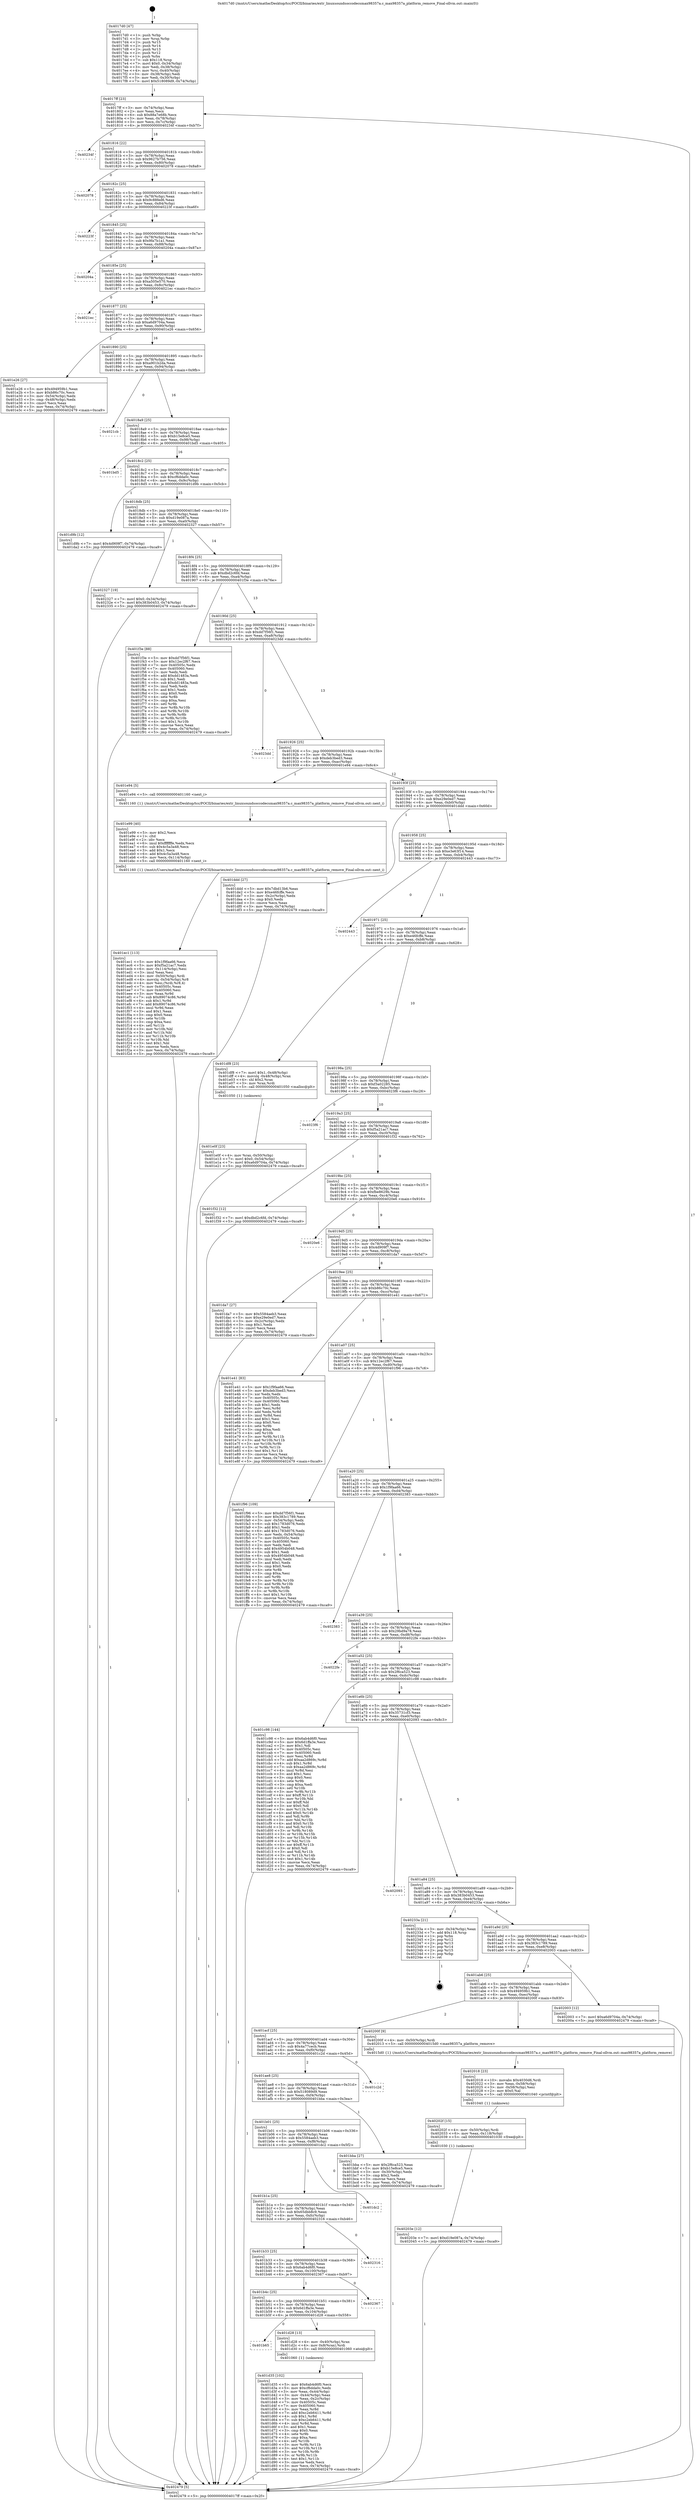 digraph "0x4017d0" {
  label = "0x4017d0 (/mnt/c/Users/mathe/Desktop/tcc/POCII/binaries/extr_linuxsoundsoccodecsmax98357a.c_max98357a_platform_remove_Final-ollvm.out::main(0))"
  labelloc = "t"
  node[shape=record]

  Entry [label="",width=0.3,height=0.3,shape=circle,fillcolor=black,style=filled]
  "0x4017ff" [label="{
     0x4017ff [23]\l
     | [instrs]\l
     &nbsp;&nbsp;0x4017ff \<+3\>: mov -0x74(%rbp),%eax\l
     &nbsp;&nbsp;0x401802 \<+2\>: mov %eax,%ecx\l
     &nbsp;&nbsp;0x401804 \<+6\>: sub $0x88a7e68b,%ecx\l
     &nbsp;&nbsp;0x40180a \<+3\>: mov %eax,-0x78(%rbp)\l
     &nbsp;&nbsp;0x40180d \<+3\>: mov %ecx,-0x7c(%rbp)\l
     &nbsp;&nbsp;0x401810 \<+6\>: je 000000000040234f \<main+0xb7f\>\l
  }"]
  "0x40234f" [label="{
     0x40234f\l
  }", style=dashed]
  "0x401816" [label="{
     0x401816 [22]\l
     | [instrs]\l
     &nbsp;&nbsp;0x401816 \<+5\>: jmp 000000000040181b \<main+0x4b\>\l
     &nbsp;&nbsp;0x40181b \<+3\>: mov -0x78(%rbp),%eax\l
     &nbsp;&nbsp;0x40181e \<+5\>: sub $0x9627b756,%eax\l
     &nbsp;&nbsp;0x401823 \<+3\>: mov %eax,-0x80(%rbp)\l
     &nbsp;&nbsp;0x401826 \<+6\>: je 0000000000402078 \<main+0x8a8\>\l
  }"]
  Exit [label="",width=0.3,height=0.3,shape=circle,fillcolor=black,style=filled,peripheries=2]
  "0x402078" [label="{
     0x402078\l
  }", style=dashed]
  "0x40182c" [label="{
     0x40182c [25]\l
     | [instrs]\l
     &nbsp;&nbsp;0x40182c \<+5\>: jmp 0000000000401831 \<main+0x61\>\l
     &nbsp;&nbsp;0x401831 \<+3\>: mov -0x78(%rbp),%eax\l
     &nbsp;&nbsp;0x401834 \<+5\>: sub $0x9c88fed6,%eax\l
     &nbsp;&nbsp;0x401839 \<+6\>: mov %eax,-0x84(%rbp)\l
     &nbsp;&nbsp;0x40183f \<+6\>: je 000000000040223f \<main+0xa6f\>\l
  }"]
  "0x40203e" [label="{
     0x40203e [12]\l
     | [instrs]\l
     &nbsp;&nbsp;0x40203e \<+7\>: movl $0xd19e087a,-0x74(%rbp)\l
     &nbsp;&nbsp;0x402045 \<+5\>: jmp 0000000000402479 \<main+0xca9\>\l
  }"]
  "0x40223f" [label="{
     0x40223f\l
  }", style=dashed]
  "0x401845" [label="{
     0x401845 [25]\l
     | [instrs]\l
     &nbsp;&nbsp;0x401845 \<+5\>: jmp 000000000040184a \<main+0x7a\>\l
     &nbsp;&nbsp;0x40184a \<+3\>: mov -0x78(%rbp),%eax\l
     &nbsp;&nbsp;0x40184d \<+5\>: sub $0x9fa7b1a1,%eax\l
     &nbsp;&nbsp;0x401852 \<+6\>: mov %eax,-0x88(%rbp)\l
     &nbsp;&nbsp;0x401858 \<+6\>: je 000000000040204a \<main+0x87a\>\l
  }"]
  "0x40202f" [label="{
     0x40202f [15]\l
     | [instrs]\l
     &nbsp;&nbsp;0x40202f \<+4\>: mov -0x50(%rbp),%rdi\l
     &nbsp;&nbsp;0x402033 \<+6\>: mov %eax,-0x118(%rbp)\l
     &nbsp;&nbsp;0x402039 \<+5\>: call 0000000000401030 \<free@plt\>\l
     | [calls]\l
     &nbsp;&nbsp;0x401030 \{1\} (unknown)\l
  }"]
  "0x40204a" [label="{
     0x40204a\l
  }", style=dashed]
  "0x40185e" [label="{
     0x40185e [25]\l
     | [instrs]\l
     &nbsp;&nbsp;0x40185e \<+5\>: jmp 0000000000401863 \<main+0x93\>\l
     &nbsp;&nbsp;0x401863 \<+3\>: mov -0x78(%rbp),%eax\l
     &nbsp;&nbsp;0x401866 \<+5\>: sub $0xa505e570,%eax\l
     &nbsp;&nbsp;0x40186b \<+6\>: mov %eax,-0x8c(%rbp)\l
     &nbsp;&nbsp;0x401871 \<+6\>: je 00000000004021ec \<main+0xa1c\>\l
  }"]
  "0x402018" [label="{
     0x402018 [23]\l
     | [instrs]\l
     &nbsp;&nbsp;0x402018 \<+10\>: movabs $0x4030d6,%rdi\l
     &nbsp;&nbsp;0x402022 \<+3\>: mov %eax,-0x58(%rbp)\l
     &nbsp;&nbsp;0x402025 \<+3\>: mov -0x58(%rbp),%esi\l
     &nbsp;&nbsp;0x402028 \<+2\>: mov $0x0,%al\l
     &nbsp;&nbsp;0x40202a \<+5\>: call 0000000000401040 \<printf@plt\>\l
     | [calls]\l
     &nbsp;&nbsp;0x401040 \{1\} (unknown)\l
  }"]
  "0x4021ec" [label="{
     0x4021ec\l
  }", style=dashed]
  "0x401877" [label="{
     0x401877 [25]\l
     | [instrs]\l
     &nbsp;&nbsp;0x401877 \<+5\>: jmp 000000000040187c \<main+0xac\>\l
     &nbsp;&nbsp;0x40187c \<+3\>: mov -0x78(%rbp),%eax\l
     &nbsp;&nbsp;0x40187f \<+5\>: sub $0xa6d9704a,%eax\l
     &nbsp;&nbsp;0x401884 \<+6\>: mov %eax,-0x90(%rbp)\l
     &nbsp;&nbsp;0x40188a \<+6\>: je 0000000000401e26 \<main+0x656\>\l
  }"]
  "0x401ec1" [label="{
     0x401ec1 [113]\l
     | [instrs]\l
     &nbsp;&nbsp;0x401ec1 \<+5\>: mov $0x1f9faa66,%ecx\l
     &nbsp;&nbsp;0x401ec6 \<+5\>: mov $0xf5a21ac7,%edx\l
     &nbsp;&nbsp;0x401ecb \<+6\>: mov -0x114(%rbp),%esi\l
     &nbsp;&nbsp;0x401ed1 \<+3\>: imul %eax,%esi\l
     &nbsp;&nbsp;0x401ed4 \<+4\>: mov -0x50(%rbp),%rdi\l
     &nbsp;&nbsp;0x401ed8 \<+4\>: movslq -0x54(%rbp),%r8\l
     &nbsp;&nbsp;0x401edc \<+4\>: mov %esi,(%rdi,%r8,4)\l
     &nbsp;&nbsp;0x401ee0 \<+7\>: mov 0x40505c,%eax\l
     &nbsp;&nbsp;0x401ee7 \<+7\>: mov 0x405060,%esi\l
     &nbsp;&nbsp;0x401eee \<+3\>: mov %eax,%r9d\l
     &nbsp;&nbsp;0x401ef1 \<+7\>: sub $0x89074c86,%r9d\l
     &nbsp;&nbsp;0x401ef8 \<+4\>: sub $0x1,%r9d\l
     &nbsp;&nbsp;0x401efc \<+7\>: add $0x89074c86,%r9d\l
     &nbsp;&nbsp;0x401f03 \<+4\>: imul %r9d,%eax\l
     &nbsp;&nbsp;0x401f07 \<+3\>: and $0x1,%eax\l
     &nbsp;&nbsp;0x401f0a \<+3\>: cmp $0x0,%eax\l
     &nbsp;&nbsp;0x401f0d \<+4\>: sete %r10b\l
     &nbsp;&nbsp;0x401f11 \<+3\>: cmp $0xa,%esi\l
     &nbsp;&nbsp;0x401f14 \<+4\>: setl %r11b\l
     &nbsp;&nbsp;0x401f18 \<+3\>: mov %r10b,%bl\l
     &nbsp;&nbsp;0x401f1b \<+3\>: and %r11b,%bl\l
     &nbsp;&nbsp;0x401f1e \<+3\>: xor %r11b,%r10b\l
     &nbsp;&nbsp;0x401f21 \<+3\>: or %r10b,%bl\l
     &nbsp;&nbsp;0x401f24 \<+3\>: test $0x1,%bl\l
     &nbsp;&nbsp;0x401f27 \<+3\>: cmovne %edx,%ecx\l
     &nbsp;&nbsp;0x401f2a \<+3\>: mov %ecx,-0x74(%rbp)\l
     &nbsp;&nbsp;0x401f2d \<+5\>: jmp 0000000000402479 \<main+0xca9\>\l
  }"]
  "0x401e26" [label="{
     0x401e26 [27]\l
     | [instrs]\l
     &nbsp;&nbsp;0x401e26 \<+5\>: mov $0x494959b1,%eax\l
     &nbsp;&nbsp;0x401e2b \<+5\>: mov $0xb86c70c,%ecx\l
     &nbsp;&nbsp;0x401e30 \<+3\>: mov -0x54(%rbp),%edx\l
     &nbsp;&nbsp;0x401e33 \<+3\>: cmp -0x48(%rbp),%edx\l
     &nbsp;&nbsp;0x401e36 \<+3\>: cmovl %ecx,%eax\l
     &nbsp;&nbsp;0x401e39 \<+3\>: mov %eax,-0x74(%rbp)\l
     &nbsp;&nbsp;0x401e3c \<+5\>: jmp 0000000000402479 \<main+0xca9\>\l
  }"]
  "0x401890" [label="{
     0x401890 [25]\l
     | [instrs]\l
     &nbsp;&nbsp;0x401890 \<+5\>: jmp 0000000000401895 \<main+0xc5\>\l
     &nbsp;&nbsp;0x401895 \<+3\>: mov -0x78(%rbp),%eax\l
     &nbsp;&nbsp;0x401898 \<+5\>: sub $0xa901b2da,%eax\l
     &nbsp;&nbsp;0x40189d \<+6\>: mov %eax,-0x94(%rbp)\l
     &nbsp;&nbsp;0x4018a3 \<+6\>: je 00000000004021cb \<main+0x9fb\>\l
  }"]
  "0x401e99" [label="{
     0x401e99 [40]\l
     | [instrs]\l
     &nbsp;&nbsp;0x401e99 \<+5\>: mov $0x2,%ecx\l
     &nbsp;&nbsp;0x401e9e \<+1\>: cltd\l
     &nbsp;&nbsp;0x401e9f \<+2\>: idiv %ecx\l
     &nbsp;&nbsp;0x401ea1 \<+6\>: imul $0xfffffffe,%edx,%ecx\l
     &nbsp;&nbsp;0x401ea7 \<+6\>: sub $0x4c5a3a48,%ecx\l
     &nbsp;&nbsp;0x401ead \<+3\>: add $0x1,%ecx\l
     &nbsp;&nbsp;0x401eb0 \<+6\>: add $0x4c5a3a48,%ecx\l
     &nbsp;&nbsp;0x401eb6 \<+6\>: mov %ecx,-0x114(%rbp)\l
     &nbsp;&nbsp;0x401ebc \<+5\>: call 0000000000401160 \<next_i\>\l
     | [calls]\l
     &nbsp;&nbsp;0x401160 \{1\} (/mnt/c/Users/mathe/Desktop/tcc/POCII/binaries/extr_linuxsoundsoccodecsmax98357a.c_max98357a_platform_remove_Final-ollvm.out::next_i)\l
  }"]
  "0x4021cb" [label="{
     0x4021cb\l
  }", style=dashed]
  "0x4018a9" [label="{
     0x4018a9 [25]\l
     | [instrs]\l
     &nbsp;&nbsp;0x4018a9 \<+5\>: jmp 00000000004018ae \<main+0xde\>\l
     &nbsp;&nbsp;0x4018ae \<+3\>: mov -0x78(%rbp),%eax\l
     &nbsp;&nbsp;0x4018b1 \<+5\>: sub $0xb15e8ce5,%eax\l
     &nbsp;&nbsp;0x4018b6 \<+6\>: mov %eax,-0x98(%rbp)\l
     &nbsp;&nbsp;0x4018bc \<+6\>: je 0000000000401bd5 \<main+0x405\>\l
  }"]
  "0x401e0f" [label="{
     0x401e0f [23]\l
     | [instrs]\l
     &nbsp;&nbsp;0x401e0f \<+4\>: mov %rax,-0x50(%rbp)\l
     &nbsp;&nbsp;0x401e13 \<+7\>: movl $0x0,-0x54(%rbp)\l
     &nbsp;&nbsp;0x401e1a \<+7\>: movl $0xa6d9704a,-0x74(%rbp)\l
     &nbsp;&nbsp;0x401e21 \<+5\>: jmp 0000000000402479 \<main+0xca9\>\l
  }"]
  "0x401bd5" [label="{
     0x401bd5\l
  }", style=dashed]
  "0x4018c2" [label="{
     0x4018c2 [25]\l
     | [instrs]\l
     &nbsp;&nbsp;0x4018c2 \<+5\>: jmp 00000000004018c7 \<main+0xf7\>\l
     &nbsp;&nbsp;0x4018c7 \<+3\>: mov -0x78(%rbp),%eax\l
     &nbsp;&nbsp;0x4018ca \<+5\>: sub $0xcf6dda0c,%eax\l
     &nbsp;&nbsp;0x4018cf \<+6\>: mov %eax,-0x9c(%rbp)\l
     &nbsp;&nbsp;0x4018d5 \<+6\>: je 0000000000401d9b \<main+0x5cb\>\l
  }"]
  "0x401d35" [label="{
     0x401d35 [102]\l
     | [instrs]\l
     &nbsp;&nbsp;0x401d35 \<+5\>: mov $0x6ab4d6f0,%ecx\l
     &nbsp;&nbsp;0x401d3a \<+5\>: mov $0xcf6dda0c,%edx\l
     &nbsp;&nbsp;0x401d3f \<+3\>: mov %eax,-0x44(%rbp)\l
     &nbsp;&nbsp;0x401d42 \<+3\>: mov -0x44(%rbp),%eax\l
     &nbsp;&nbsp;0x401d45 \<+3\>: mov %eax,-0x2c(%rbp)\l
     &nbsp;&nbsp;0x401d48 \<+7\>: mov 0x40505c,%eax\l
     &nbsp;&nbsp;0x401d4f \<+7\>: mov 0x405060,%esi\l
     &nbsp;&nbsp;0x401d56 \<+3\>: mov %eax,%r8d\l
     &nbsp;&nbsp;0x401d59 \<+7\>: add $0xc2eb6411,%r8d\l
     &nbsp;&nbsp;0x401d60 \<+4\>: sub $0x1,%r8d\l
     &nbsp;&nbsp;0x401d64 \<+7\>: sub $0xc2eb6411,%r8d\l
     &nbsp;&nbsp;0x401d6b \<+4\>: imul %r8d,%eax\l
     &nbsp;&nbsp;0x401d6f \<+3\>: and $0x1,%eax\l
     &nbsp;&nbsp;0x401d72 \<+3\>: cmp $0x0,%eax\l
     &nbsp;&nbsp;0x401d75 \<+4\>: sete %r9b\l
     &nbsp;&nbsp;0x401d79 \<+3\>: cmp $0xa,%esi\l
     &nbsp;&nbsp;0x401d7c \<+4\>: setl %r10b\l
     &nbsp;&nbsp;0x401d80 \<+3\>: mov %r9b,%r11b\l
     &nbsp;&nbsp;0x401d83 \<+3\>: and %r10b,%r11b\l
     &nbsp;&nbsp;0x401d86 \<+3\>: xor %r10b,%r9b\l
     &nbsp;&nbsp;0x401d89 \<+3\>: or %r9b,%r11b\l
     &nbsp;&nbsp;0x401d8c \<+4\>: test $0x1,%r11b\l
     &nbsp;&nbsp;0x401d90 \<+3\>: cmovne %edx,%ecx\l
     &nbsp;&nbsp;0x401d93 \<+3\>: mov %ecx,-0x74(%rbp)\l
     &nbsp;&nbsp;0x401d96 \<+5\>: jmp 0000000000402479 \<main+0xca9\>\l
  }"]
  "0x401d9b" [label="{
     0x401d9b [12]\l
     | [instrs]\l
     &nbsp;&nbsp;0x401d9b \<+7\>: movl $0x4d909f7,-0x74(%rbp)\l
     &nbsp;&nbsp;0x401da2 \<+5\>: jmp 0000000000402479 \<main+0xca9\>\l
  }"]
  "0x4018db" [label="{
     0x4018db [25]\l
     | [instrs]\l
     &nbsp;&nbsp;0x4018db \<+5\>: jmp 00000000004018e0 \<main+0x110\>\l
     &nbsp;&nbsp;0x4018e0 \<+3\>: mov -0x78(%rbp),%eax\l
     &nbsp;&nbsp;0x4018e3 \<+5\>: sub $0xd19e087a,%eax\l
     &nbsp;&nbsp;0x4018e8 \<+6\>: mov %eax,-0xa0(%rbp)\l
     &nbsp;&nbsp;0x4018ee \<+6\>: je 0000000000402327 \<main+0xb57\>\l
  }"]
  "0x401b65" [label="{
     0x401b65\l
  }", style=dashed]
  "0x402327" [label="{
     0x402327 [19]\l
     | [instrs]\l
     &nbsp;&nbsp;0x402327 \<+7\>: movl $0x0,-0x34(%rbp)\l
     &nbsp;&nbsp;0x40232e \<+7\>: movl $0x383b0453,-0x74(%rbp)\l
     &nbsp;&nbsp;0x402335 \<+5\>: jmp 0000000000402479 \<main+0xca9\>\l
  }"]
  "0x4018f4" [label="{
     0x4018f4 [25]\l
     | [instrs]\l
     &nbsp;&nbsp;0x4018f4 \<+5\>: jmp 00000000004018f9 \<main+0x129\>\l
     &nbsp;&nbsp;0x4018f9 \<+3\>: mov -0x78(%rbp),%eax\l
     &nbsp;&nbsp;0x4018fc \<+5\>: sub $0xdbd2c6fd,%eax\l
     &nbsp;&nbsp;0x401901 \<+6\>: mov %eax,-0xa4(%rbp)\l
     &nbsp;&nbsp;0x401907 \<+6\>: je 0000000000401f3e \<main+0x76e\>\l
  }"]
  "0x401d28" [label="{
     0x401d28 [13]\l
     | [instrs]\l
     &nbsp;&nbsp;0x401d28 \<+4\>: mov -0x40(%rbp),%rax\l
     &nbsp;&nbsp;0x401d2c \<+4\>: mov 0x8(%rax),%rdi\l
     &nbsp;&nbsp;0x401d30 \<+5\>: call 0000000000401060 \<atoi@plt\>\l
     | [calls]\l
     &nbsp;&nbsp;0x401060 \{1\} (unknown)\l
  }"]
  "0x401f3e" [label="{
     0x401f3e [88]\l
     | [instrs]\l
     &nbsp;&nbsp;0x401f3e \<+5\>: mov $0xdd7f56f1,%eax\l
     &nbsp;&nbsp;0x401f43 \<+5\>: mov $0x12ec2f67,%ecx\l
     &nbsp;&nbsp;0x401f48 \<+7\>: mov 0x40505c,%edx\l
     &nbsp;&nbsp;0x401f4f \<+7\>: mov 0x405060,%esi\l
     &nbsp;&nbsp;0x401f56 \<+2\>: mov %edx,%edi\l
     &nbsp;&nbsp;0x401f58 \<+6\>: add $0xdd1483a,%edi\l
     &nbsp;&nbsp;0x401f5e \<+3\>: sub $0x1,%edi\l
     &nbsp;&nbsp;0x401f61 \<+6\>: sub $0xdd1483a,%edi\l
     &nbsp;&nbsp;0x401f67 \<+3\>: imul %edi,%edx\l
     &nbsp;&nbsp;0x401f6a \<+3\>: and $0x1,%edx\l
     &nbsp;&nbsp;0x401f6d \<+3\>: cmp $0x0,%edx\l
     &nbsp;&nbsp;0x401f70 \<+4\>: sete %r8b\l
     &nbsp;&nbsp;0x401f74 \<+3\>: cmp $0xa,%esi\l
     &nbsp;&nbsp;0x401f77 \<+4\>: setl %r9b\l
     &nbsp;&nbsp;0x401f7b \<+3\>: mov %r8b,%r10b\l
     &nbsp;&nbsp;0x401f7e \<+3\>: and %r9b,%r10b\l
     &nbsp;&nbsp;0x401f81 \<+3\>: xor %r9b,%r8b\l
     &nbsp;&nbsp;0x401f84 \<+3\>: or %r8b,%r10b\l
     &nbsp;&nbsp;0x401f87 \<+4\>: test $0x1,%r10b\l
     &nbsp;&nbsp;0x401f8b \<+3\>: cmovne %ecx,%eax\l
     &nbsp;&nbsp;0x401f8e \<+3\>: mov %eax,-0x74(%rbp)\l
     &nbsp;&nbsp;0x401f91 \<+5\>: jmp 0000000000402479 \<main+0xca9\>\l
  }"]
  "0x40190d" [label="{
     0x40190d [25]\l
     | [instrs]\l
     &nbsp;&nbsp;0x40190d \<+5\>: jmp 0000000000401912 \<main+0x142\>\l
     &nbsp;&nbsp;0x401912 \<+3\>: mov -0x78(%rbp),%eax\l
     &nbsp;&nbsp;0x401915 \<+5\>: sub $0xdd7f56f1,%eax\l
     &nbsp;&nbsp;0x40191a \<+6\>: mov %eax,-0xa8(%rbp)\l
     &nbsp;&nbsp;0x401920 \<+6\>: je 00000000004023dd \<main+0xc0d\>\l
  }"]
  "0x401b4c" [label="{
     0x401b4c [25]\l
     | [instrs]\l
     &nbsp;&nbsp;0x401b4c \<+5\>: jmp 0000000000401b51 \<main+0x381\>\l
     &nbsp;&nbsp;0x401b51 \<+3\>: mov -0x78(%rbp),%eax\l
     &nbsp;&nbsp;0x401b54 \<+5\>: sub $0x6d1ffa3e,%eax\l
     &nbsp;&nbsp;0x401b59 \<+6\>: mov %eax,-0x104(%rbp)\l
     &nbsp;&nbsp;0x401b5f \<+6\>: je 0000000000401d28 \<main+0x558\>\l
  }"]
  "0x4023dd" [label="{
     0x4023dd\l
  }", style=dashed]
  "0x401926" [label="{
     0x401926 [25]\l
     | [instrs]\l
     &nbsp;&nbsp;0x401926 \<+5\>: jmp 000000000040192b \<main+0x15b\>\l
     &nbsp;&nbsp;0x40192b \<+3\>: mov -0x78(%rbp),%eax\l
     &nbsp;&nbsp;0x40192e \<+5\>: sub $0xdeb3bed3,%eax\l
     &nbsp;&nbsp;0x401933 \<+6\>: mov %eax,-0xac(%rbp)\l
     &nbsp;&nbsp;0x401939 \<+6\>: je 0000000000401e94 \<main+0x6c4\>\l
  }"]
  "0x402367" [label="{
     0x402367\l
  }", style=dashed]
  "0x401e94" [label="{
     0x401e94 [5]\l
     | [instrs]\l
     &nbsp;&nbsp;0x401e94 \<+5\>: call 0000000000401160 \<next_i\>\l
     | [calls]\l
     &nbsp;&nbsp;0x401160 \{1\} (/mnt/c/Users/mathe/Desktop/tcc/POCII/binaries/extr_linuxsoundsoccodecsmax98357a.c_max98357a_platform_remove_Final-ollvm.out::next_i)\l
  }"]
  "0x40193f" [label="{
     0x40193f [25]\l
     | [instrs]\l
     &nbsp;&nbsp;0x40193f \<+5\>: jmp 0000000000401944 \<main+0x174\>\l
     &nbsp;&nbsp;0x401944 \<+3\>: mov -0x78(%rbp),%eax\l
     &nbsp;&nbsp;0x401947 \<+5\>: sub $0xe29e0ed7,%eax\l
     &nbsp;&nbsp;0x40194c \<+6\>: mov %eax,-0xb0(%rbp)\l
     &nbsp;&nbsp;0x401952 \<+6\>: je 0000000000401ddd \<main+0x60d\>\l
  }"]
  "0x401b33" [label="{
     0x401b33 [25]\l
     | [instrs]\l
     &nbsp;&nbsp;0x401b33 \<+5\>: jmp 0000000000401b38 \<main+0x368\>\l
     &nbsp;&nbsp;0x401b38 \<+3\>: mov -0x78(%rbp),%eax\l
     &nbsp;&nbsp;0x401b3b \<+5\>: sub $0x6ab4d6f0,%eax\l
     &nbsp;&nbsp;0x401b40 \<+6\>: mov %eax,-0x100(%rbp)\l
     &nbsp;&nbsp;0x401b46 \<+6\>: je 0000000000402367 \<main+0xb97\>\l
  }"]
  "0x401ddd" [label="{
     0x401ddd [27]\l
     | [instrs]\l
     &nbsp;&nbsp;0x401ddd \<+5\>: mov $0x7dbd13b6,%eax\l
     &nbsp;&nbsp;0x401de2 \<+5\>: mov $0xe46fcffe,%ecx\l
     &nbsp;&nbsp;0x401de7 \<+3\>: mov -0x2c(%rbp),%edx\l
     &nbsp;&nbsp;0x401dea \<+3\>: cmp $0x0,%edx\l
     &nbsp;&nbsp;0x401ded \<+3\>: cmove %ecx,%eax\l
     &nbsp;&nbsp;0x401df0 \<+3\>: mov %eax,-0x74(%rbp)\l
     &nbsp;&nbsp;0x401df3 \<+5\>: jmp 0000000000402479 \<main+0xca9\>\l
  }"]
  "0x401958" [label="{
     0x401958 [25]\l
     | [instrs]\l
     &nbsp;&nbsp;0x401958 \<+5\>: jmp 000000000040195d \<main+0x18d\>\l
     &nbsp;&nbsp;0x40195d \<+3\>: mov -0x78(%rbp),%eax\l
     &nbsp;&nbsp;0x401960 \<+5\>: sub $0xe3e63f14,%eax\l
     &nbsp;&nbsp;0x401965 \<+6\>: mov %eax,-0xb4(%rbp)\l
     &nbsp;&nbsp;0x40196b \<+6\>: je 0000000000402443 \<main+0xc73\>\l
  }"]
  "0x402316" [label="{
     0x402316\l
  }", style=dashed]
  "0x402443" [label="{
     0x402443\l
  }", style=dashed]
  "0x401971" [label="{
     0x401971 [25]\l
     | [instrs]\l
     &nbsp;&nbsp;0x401971 \<+5\>: jmp 0000000000401976 \<main+0x1a6\>\l
     &nbsp;&nbsp;0x401976 \<+3\>: mov -0x78(%rbp),%eax\l
     &nbsp;&nbsp;0x401979 \<+5\>: sub $0xe46fcffe,%eax\l
     &nbsp;&nbsp;0x40197e \<+6\>: mov %eax,-0xb8(%rbp)\l
     &nbsp;&nbsp;0x401984 \<+6\>: je 0000000000401df8 \<main+0x628\>\l
  }"]
  "0x401b1a" [label="{
     0x401b1a [25]\l
     | [instrs]\l
     &nbsp;&nbsp;0x401b1a \<+5\>: jmp 0000000000401b1f \<main+0x34f\>\l
     &nbsp;&nbsp;0x401b1f \<+3\>: mov -0x78(%rbp),%eax\l
     &nbsp;&nbsp;0x401b22 \<+5\>: sub $0x65dbb8c9,%eax\l
     &nbsp;&nbsp;0x401b27 \<+6\>: mov %eax,-0xfc(%rbp)\l
     &nbsp;&nbsp;0x401b2d \<+6\>: je 0000000000402316 \<main+0xb46\>\l
  }"]
  "0x401df8" [label="{
     0x401df8 [23]\l
     | [instrs]\l
     &nbsp;&nbsp;0x401df8 \<+7\>: movl $0x1,-0x48(%rbp)\l
     &nbsp;&nbsp;0x401dff \<+4\>: movslq -0x48(%rbp),%rax\l
     &nbsp;&nbsp;0x401e03 \<+4\>: shl $0x2,%rax\l
     &nbsp;&nbsp;0x401e07 \<+3\>: mov %rax,%rdi\l
     &nbsp;&nbsp;0x401e0a \<+5\>: call 0000000000401050 \<malloc@plt\>\l
     | [calls]\l
     &nbsp;&nbsp;0x401050 \{1\} (unknown)\l
  }"]
  "0x40198a" [label="{
     0x40198a [25]\l
     | [instrs]\l
     &nbsp;&nbsp;0x40198a \<+5\>: jmp 000000000040198f \<main+0x1bf\>\l
     &nbsp;&nbsp;0x40198f \<+3\>: mov -0x78(%rbp),%eax\l
     &nbsp;&nbsp;0x401992 \<+5\>: sub $0xf3a02285,%eax\l
     &nbsp;&nbsp;0x401997 \<+6\>: mov %eax,-0xbc(%rbp)\l
     &nbsp;&nbsp;0x40199d \<+6\>: je 00000000004023f6 \<main+0xc26\>\l
  }"]
  "0x401dc2" [label="{
     0x401dc2\l
  }", style=dashed]
  "0x4023f6" [label="{
     0x4023f6\l
  }", style=dashed]
  "0x4019a3" [label="{
     0x4019a3 [25]\l
     | [instrs]\l
     &nbsp;&nbsp;0x4019a3 \<+5\>: jmp 00000000004019a8 \<main+0x1d8\>\l
     &nbsp;&nbsp;0x4019a8 \<+3\>: mov -0x78(%rbp),%eax\l
     &nbsp;&nbsp;0x4019ab \<+5\>: sub $0xf5a21ac7,%eax\l
     &nbsp;&nbsp;0x4019b0 \<+6\>: mov %eax,-0xc0(%rbp)\l
     &nbsp;&nbsp;0x4019b6 \<+6\>: je 0000000000401f32 \<main+0x762\>\l
  }"]
  "0x4017d0" [label="{
     0x4017d0 [47]\l
     | [instrs]\l
     &nbsp;&nbsp;0x4017d0 \<+1\>: push %rbp\l
     &nbsp;&nbsp;0x4017d1 \<+3\>: mov %rsp,%rbp\l
     &nbsp;&nbsp;0x4017d4 \<+2\>: push %r15\l
     &nbsp;&nbsp;0x4017d6 \<+2\>: push %r14\l
     &nbsp;&nbsp;0x4017d8 \<+2\>: push %r13\l
     &nbsp;&nbsp;0x4017da \<+2\>: push %r12\l
     &nbsp;&nbsp;0x4017dc \<+1\>: push %rbx\l
     &nbsp;&nbsp;0x4017dd \<+7\>: sub $0x118,%rsp\l
     &nbsp;&nbsp;0x4017e4 \<+7\>: movl $0x0,-0x34(%rbp)\l
     &nbsp;&nbsp;0x4017eb \<+3\>: mov %edi,-0x38(%rbp)\l
     &nbsp;&nbsp;0x4017ee \<+4\>: mov %rsi,-0x40(%rbp)\l
     &nbsp;&nbsp;0x4017f2 \<+3\>: mov -0x38(%rbp),%edi\l
     &nbsp;&nbsp;0x4017f5 \<+3\>: mov %edi,-0x30(%rbp)\l
     &nbsp;&nbsp;0x4017f8 \<+7\>: movl $0x518089d9,-0x74(%rbp)\l
  }"]
  "0x401f32" [label="{
     0x401f32 [12]\l
     | [instrs]\l
     &nbsp;&nbsp;0x401f32 \<+7\>: movl $0xdbd2c6fd,-0x74(%rbp)\l
     &nbsp;&nbsp;0x401f39 \<+5\>: jmp 0000000000402479 \<main+0xca9\>\l
  }"]
  "0x4019bc" [label="{
     0x4019bc [25]\l
     | [instrs]\l
     &nbsp;&nbsp;0x4019bc \<+5\>: jmp 00000000004019c1 \<main+0x1f1\>\l
     &nbsp;&nbsp;0x4019c1 \<+3\>: mov -0x78(%rbp),%eax\l
     &nbsp;&nbsp;0x4019c4 \<+5\>: sub $0xfbe8629b,%eax\l
     &nbsp;&nbsp;0x4019c9 \<+6\>: mov %eax,-0xc4(%rbp)\l
     &nbsp;&nbsp;0x4019cf \<+6\>: je 00000000004020e6 \<main+0x916\>\l
  }"]
  "0x402479" [label="{
     0x402479 [5]\l
     | [instrs]\l
     &nbsp;&nbsp;0x402479 \<+5\>: jmp 00000000004017ff \<main+0x2f\>\l
  }"]
  "0x4020e6" [label="{
     0x4020e6\l
  }", style=dashed]
  "0x4019d5" [label="{
     0x4019d5 [25]\l
     | [instrs]\l
     &nbsp;&nbsp;0x4019d5 \<+5\>: jmp 00000000004019da \<main+0x20a\>\l
     &nbsp;&nbsp;0x4019da \<+3\>: mov -0x78(%rbp),%eax\l
     &nbsp;&nbsp;0x4019dd \<+5\>: sub $0x4d909f7,%eax\l
     &nbsp;&nbsp;0x4019e2 \<+6\>: mov %eax,-0xc8(%rbp)\l
     &nbsp;&nbsp;0x4019e8 \<+6\>: je 0000000000401da7 \<main+0x5d7\>\l
  }"]
  "0x401b01" [label="{
     0x401b01 [25]\l
     | [instrs]\l
     &nbsp;&nbsp;0x401b01 \<+5\>: jmp 0000000000401b06 \<main+0x336\>\l
     &nbsp;&nbsp;0x401b06 \<+3\>: mov -0x78(%rbp),%eax\l
     &nbsp;&nbsp;0x401b09 \<+5\>: sub $0x5584aeb3,%eax\l
     &nbsp;&nbsp;0x401b0e \<+6\>: mov %eax,-0xf8(%rbp)\l
     &nbsp;&nbsp;0x401b14 \<+6\>: je 0000000000401dc2 \<main+0x5f2\>\l
  }"]
  "0x401da7" [label="{
     0x401da7 [27]\l
     | [instrs]\l
     &nbsp;&nbsp;0x401da7 \<+5\>: mov $0x5584aeb3,%eax\l
     &nbsp;&nbsp;0x401dac \<+5\>: mov $0xe29e0ed7,%ecx\l
     &nbsp;&nbsp;0x401db1 \<+3\>: mov -0x2c(%rbp),%edx\l
     &nbsp;&nbsp;0x401db4 \<+3\>: cmp $0x1,%edx\l
     &nbsp;&nbsp;0x401db7 \<+3\>: cmovl %ecx,%eax\l
     &nbsp;&nbsp;0x401dba \<+3\>: mov %eax,-0x74(%rbp)\l
     &nbsp;&nbsp;0x401dbd \<+5\>: jmp 0000000000402479 \<main+0xca9\>\l
  }"]
  "0x4019ee" [label="{
     0x4019ee [25]\l
     | [instrs]\l
     &nbsp;&nbsp;0x4019ee \<+5\>: jmp 00000000004019f3 \<main+0x223\>\l
     &nbsp;&nbsp;0x4019f3 \<+3\>: mov -0x78(%rbp),%eax\l
     &nbsp;&nbsp;0x4019f6 \<+5\>: sub $0xb86c70c,%eax\l
     &nbsp;&nbsp;0x4019fb \<+6\>: mov %eax,-0xcc(%rbp)\l
     &nbsp;&nbsp;0x401a01 \<+6\>: je 0000000000401e41 \<main+0x671\>\l
  }"]
  "0x401bba" [label="{
     0x401bba [27]\l
     | [instrs]\l
     &nbsp;&nbsp;0x401bba \<+5\>: mov $0x2f6ca523,%eax\l
     &nbsp;&nbsp;0x401bbf \<+5\>: mov $0xb15e8ce5,%ecx\l
     &nbsp;&nbsp;0x401bc4 \<+3\>: mov -0x30(%rbp),%edx\l
     &nbsp;&nbsp;0x401bc7 \<+3\>: cmp $0x2,%edx\l
     &nbsp;&nbsp;0x401bca \<+3\>: cmovne %ecx,%eax\l
     &nbsp;&nbsp;0x401bcd \<+3\>: mov %eax,-0x74(%rbp)\l
     &nbsp;&nbsp;0x401bd0 \<+5\>: jmp 0000000000402479 \<main+0xca9\>\l
  }"]
  "0x401e41" [label="{
     0x401e41 [83]\l
     | [instrs]\l
     &nbsp;&nbsp;0x401e41 \<+5\>: mov $0x1f9faa66,%eax\l
     &nbsp;&nbsp;0x401e46 \<+5\>: mov $0xdeb3bed3,%ecx\l
     &nbsp;&nbsp;0x401e4b \<+2\>: xor %edx,%edx\l
     &nbsp;&nbsp;0x401e4d \<+7\>: mov 0x40505c,%esi\l
     &nbsp;&nbsp;0x401e54 \<+7\>: mov 0x405060,%edi\l
     &nbsp;&nbsp;0x401e5b \<+3\>: sub $0x1,%edx\l
     &nbsp;&nbsp;0x401e5e \<+3\>: mov %esi,%r8d\l
     &nbsp;&nbsp;0x401e61 \<+3\>: add %edx,%r8d\l
     &nbsp;&nbsp;0x401e64 \<+4\>: imul %r8d,%esi\l
     &nbsp;&nbsp;0x401e68 \<+3\>: and $0x1,%esi\l
     &nbsp;&nbsp;0x401e6b \<+3\>: cmp $0x0,%esi\l
     &nbsp;&nbsp;0x401e6e \<+4\>: sete %r9b\l
     &nbsp;&nbsp;0x401e72 \<+3\>: cmp $0xa,%edi\l
     &nbsp;&nbsp;0x401e75 \<+4\>: setl %r10b\l
     &nbsp;&nbsp;0x401e79 \<+3\>: mov %r9b,%r11b\l
     &nbsp;&nbsp;0x401e7c \<+3\>: and %r10b,%r11b\l
     &nbsp;&nbsp;0x401e7f \<+3\>: xor %r10b,%r9b\l
     &nbsp;&nbsp;0x401e82 \<+3\>: or %r9b,%r11b\l
     &nbsp;&nbsp;0x401e85 \<+4\>: test $0x1,%r11b\l
     &nbsp;&nbsp;0x401e89 \<+3\>: cmovne %ecx,%eax\l
     &nbsp;&nbsp;0x401e8c \<+3\>: mov %eax,-0x74(%rbp)\l
     &nbsp;&nbsp;0x401e8f \<+5\>: jmp 0000000000402479 \<main+0xca9\>\l
  }"]
  "0x401a07" [label="{
     0x401a07 [25]\l
     | [instrs]\l
     &nbsp;&nbsp;0x401a07 \<+5\>: jmp 0000000000401a0c \<main+0x23c\>\l
     &nbsp;&nbsp;0x401a0c \<+3\>: mov -0x78(%rbp),%eax\l
     &nbsp;&nbsp;0x401a0f \<+5\>: sub $0x12ec2f67,%eax\l
     &nbsp;&nbsp;0x401a14 \<+6\>: mov %eax,-0xd0(%rbp)\l
     &nbsp;&nbsp;0x401a1a \<+6\>: je 0000000000401f96 \<main+0x7c6\>\l
  }"]
  "0x401ae8" [label="{
     0x401ae8 [25]\l
     | [instrs]\l
     &nbsp;&nbsp;0x401ae8 \<+5\>: jmp 0000000000401aed \<main+0x31d\>\l
     &nbsp;&nbsp;0x401aed \<+3\>: mov -0x78(%rbp),%eax\l
     &nbsp;&nbsp;0x401af0 \<+5\>: sub $0x518089d9,%eax\l
     &nbsp;&nbsp;0x401af5 \<+6\>: mov %eax,-0xf4(%rbp)\l
     &nbsp;&nbsp;0x401afb \<+6\>: je 0000000000401bba \<main+0x3ea\>\l
  }"]
  "0x401f96" [label="{
     0x401f96 [109]\l
     | [instrs]\l
     &nbsp;&nbsp;0x401f96 \<+5\>: mov $0xdd7f56f1,%eax\l
     &nbsp;&nbsp;0x401f9b \<+5\>: mov $0x383c1789,%ecx\l
     &nbsp;&nbsp;0x401fa0 \<+3\>: mov -0x54(%rbp),%edx\l
     &nbsp;&nbsp;0x401fa3 \<+6\>: sub $0x1783d076,%edx\l
     &nbsp;&nbsp;0x401fa9 \<+3\>: add $0x1,%edx\l
     &nbsp;&nbsp;0x401fac \<+6\>: add $0x1783d076,%edx\l
     &nbsp;&nbsp;0x401fb2 \<+3\>: mov %edx,-0x54(%rbp)\l
     &nbsp;&nbsp;0x401fb5 \<+7\>: mov 0x40505c,%edx\l
     &nbsp;&nbsp;0x401fbc \<+7\>: mov 0x405060,%esi\l
     &nbsp;&nbsp;0x401fc3 \<+2\>: mov %edx,%edi\l
     &nbsp;&nbsp;0x401fc5 \<+6\>: add $0x4954b048,%edi\l
     &nbsp;&nbsp;0x401fcb \<+3\>: sub $0x1,%edi\l
     &nbsp;&nbsp;0x401fce \<+6\>: sub $0x4954b048,%edi\l
     &nbsp;&nbsp;0x401fd4 \<+3\>: imul %edi,%edx\l
     &nbsp;&nbsp;0x401fd7 \<+3\>: and $0x1,%edx\l
     &nbsp;&nbsp;0x401fda \<+3\>: cmp $0x0,%edx\l
     &nbsp;&nbsp;0x401fdd \<+4\>: sete %r8b\l
     &nbsp;&nbsp;0x401fe1 \<+3\>: cmp $0xa,%esi\l
     &nbsp;&nbsp;0x401fe4 \<+4\>: setl %r9b\l
     &nbsp;&nbsp;0x401fe8 \<+3\>: mov %r8b,%r10b\l
     &nbsp;&nbsp;0x401feb \<+3\>: and %r9b,%r10b\l
     &nbsp;&nbsp;0x401fee \<+3\>: xor %r9b,%r8b\l
     &nbsp;&nbsp;0x401ff1 \<+3\>: or %r8b,%r10b\l
     &nbsp;&nbsp;0x401ff4 \<+4\>: test $0x1,%r10b\l
     &nbsp;&nbsp;0x401ff8 \<+3\>: cmovne %ecx,%eax\l
     &nbsp;&nbsp;0x401ffb \<+3\>: mov %eax,-0x74(%rbp)\l
     &nbsp;&nbsp;0x401ffe \<+5\>: jmp 0000000000402479 \<main+0xca9\>\l
  }"]
  "0x401a20" [label="{
     0x401a20 [25]\l
     | [instrs]\l
     &nbsp;&nbsp;0x401a20 \<+5\>: jmp 0000000000401a25 \<main+0x255\>\l
     &nbsp;&nbsp;0x401a25 \<+3\>: mov -0x78(%rbp),%eax\l
     &nbsp;&nbsp;0x401a28 \<+5\>: sub $0x1f9faa66,%eax\l
     &nbsp;&nbsp;0x401a2d \<+6\>: mov %eax,-0xd4(%rbp)\l
     &nbsp;&nbsp;0x401a33 \<+6\>: je 0000000000402383 \<main+0xbb3\>\l
  }"]
  "0x401c2d" [label="{
     0x401c2d\l
  }", style=dashed]
  "0x402383" [label="{
     0x402383\l
  }", style=dashed]
  "0x401a39" [label="{
     0x401a39 [25]\l
     | [instrs]\l
     &nbsp;&nbsp;0x401a39 \<+5\>: jmp 0000000000401a3e \<main+0x26e\>\l
     &nbsp;&nbsp;0x401a3e \<+3\>: mov -0x78(%rbp),%eax\l
     &nbsp;&nbsp;0x401a41 \<+5\>: sub $0x29bd9a78,%eax\l
     &nbsp;&nbsp;0x401a46 \<+6\>: mov %eax,-0xd8(%rbp)\l
     &nbsp;&nbsp;0x401a4c \<+6\>: je 00000000004022fe \<main+0xb2e\>\l
  }"]
  "0x401acf" [label="{
     0x401acf [25]\l
     | [instrs]\l
     &nbsp;&nbsp;0x401acf \<+5\>: jmp 0000000000401ad4 \<main+0x304\>\l
     &nbsp;&nbsp;0x401ad4 \<+3\>: mov -0x78(%rbp),%eax\l
     &nbsp;&nbsp;0x401ad7 \<+5\>: sub $0x4a77cecb,%eax\l
     &nbsp;&nbsp;0x401adc \<+6\>: mov %eax,-0xf0(%rbp)\l
     &nbsp;&nbsp;0x401ae2 \<+6\>: je 0000000000401c2d \<main+0x45d\>\l
  }"]
  "0x4022fe" [label="{
     0x4022fe\l
  }", style=dashed]
  "0x401a52" [label="{
     0x401a52 [25]\l
     | [instrs]\l
     &nbsp;&nbsp;0x401a52 \<+5\>: jmp 0000000000401a57 \<main+0x287\>\l
     &nbsp;&nbsp;0x401a57 \<+3\>: mov -0x78(%rbp),%eax\l
     &nbsp;&nbsp;0x401a5a \<+5\>: sub $0x2f6ca523,%eax\l
     &nbsp;&nbsp;0x401a5f \<+6\>: mov %eax,-0xdc(%rbp)\l
     &nbsp;&nbsp;0x401a65 \<+6\>: je 0000000000401c98 \<main+0x4c8\>\l
  }"]
  "0x40200f" [label="{
     0x40200f [9]\l
     | [instrs]\l
     &nbsp;&nbsp;0x40200f \<+4\>: mov -0x50(%rbp),%rdi\l
     &nbsp;&nbsp;0x402013 \<+5\>: call 00000000004015d0 \<max98357a_platform_remove\>\l
     | [calls]\l
     &nbsp;&nbsp;0x4015d0 \{1\} (/mnt/c/Users/mathe/Desktop/tcc/POCII/binaries/extr_linuxsoundsoccodecsmax98357a.c_max98357a_platform_remove_Final-ollvm.out::max98357a_platform_remove)\l
  }"]
  "0x401c98" [label="{
     0x401c98 [144]\l
     | [instrs]\l
     &nbsp;&nbsp;0x401c98 \<+5\>: mov $0x6ab4d6f0,%eax\l
     &nbsp;&nbsp;0x401c9d \<+5\>: mov $0x6d1ffa3e,%ecx\l
     &nbsp;&nbsp;0x401ca2 \<+2\>: mov $0x1,%dl\l
     &nbsp;&nbsp;0x401ca4 \<+7\>: mov 0x40505c,%esi\l
     &nbsp;&nbsp;0x401cab \<+7\>: mov 0x405060,%edi\l
     &nbsp;&nbsp;0x401cb2 \<+3\>: mov %esi,%r8d\l
     &nbsp;&nbsp;0x401cb5 \<+7\>: add $0xaa2d869c,%r8d\l
     &nbsp;&nbsp;0x401cbc \<+4\>: sub $0x1,%r8d\l
     &nbsp;&nbsp;0x401cc0 \<+7\>: sub $0xaa2d869c,%r8d\l
     &nbsp;&nbsp;0x401cc7 \<+4\>: imul %r8d,%esi\l
     &nbsp;&nbsp;0x401ccb \<+3\>: and $0x1,%esi\l
     &nbsp;&nbsp;0x401cce \<+3\>: cmp $0x0,%esi\l
     &nbsp;&nbsp;0x401cd1 \<+4\>: sete %r9b\l
     &nbsp;&nbsp;0x401cd5 \<+3\>: cmp $0xa,%edi\l
     &nbsp;&nbsp;0x401cd8 \<+4\>: setl %r10b\l
     &nbsp;&nbsp;0x401cdc \<+3\>: mov %r9b,%r11b\l
     &nbsp;&nbsp;0x401cdf \<+4\>: xor $0xff,%r11b\l
     &nbsp;&nbsp;0x401ce3 \<+3\>: mov %r10b,%bl\l
     &nbsp;&nbsp;0x401ce6 \<+3\>: xor $0xff,%bl\l
     &nbsp;&nbsp;0x401ce9 \<+3\>: xor $0x0,%dl\l
     &nbsp;&nbsp;0x401cec \<+3\>: mov %r11b,%r14b\l
     &nbsp;&nbsp;0x401cef \<+4\>: and $0x0,%r14b\l
     &nbsp;&nbsp;0x401cf3 \<+3\>: and %dl,%r9b\l
     &nbsp;&nbsp;0x401cf6 \<+3\>: mov %bl,%r15b\l
     &nbsp;&nbsp;0x401cf9 \<+4\>: and $0x0,%r15b\l
     &nbsp;&nbsp;0x401cfd \<+3\>: and %dl,%r10b\l
     &nbsp;&nbsp;0x401d00 \<+3\>: or %r9b,%r14b\l
     &nbsp;&nbsp;0x401d03 \<+3\>: or %r10b,%r15b\l
     &nbsp;&nbsp;0x401d06 \<+3\>: xor %r15b,%r14b\l
     &nbsp;&nbsp;0x401d09 \<+3\>: or %bl,%r11b\l
     &nbsp;&nbsp;0x401d0c \<+4\>: xor $0xff,%r11b\l
     &nbsp;&nbsp;0x401d10 \<+3\>: or $0x0,%dl\l
     &nbsp;&nbsp;0x401d13 \<+3\>: and %dl,%r11b\l
     &nbsp;&nbsp;0x401d16 \<+3\>: or %r11b,%r14b\l
     &nbsp;&nbsp;0x401d19 \<+4\>: test $0x1,%r14b\l
     &nbsp;&nbsp;0x401d1d \<+3\>: cmovne %ecx,%eax\l
     &nbsp;&nbsp;0x401d20 \<+3\>: mov %eax,-0x74(%rbp)\l
     &nbsp;&nbsp;0x401d23 \<+5\>: jmp 0000000000402479 \<main+0xca9\>\l
  }"]
  "0x401a6b" [label="{
     0x401a6b [25]\l
     | [instrs]\l
     &nbsp;&nbsp;0x401a6b \<+5\>: jmp 0000000000401a70 \<main+0x2a0\>\l
     &nbsp;&nbsp;0x401a70 \<+3\>: mov -0x78(%rbp),%eax\l
     &nbsp;&nbsp;0x401a73 \<+5\>: sub $0x35731cf3,%eax\l
     &nbsp;&nbsp;0x401a78 \<+6\>: mov %eax,-0xe0(%rbp)\l
     &nbsp;&nbsp;0x401a7e \<+6\>: je 0000000000402093 \<main+0x8c3\>\l
  }"]
  "0x401ab6" [label="{
     0x401ab6 [25]\l
     | [instrs]\l
     &nbsp;&nbsp;0x401ab6 \<+5\>: jmp 0000000000401abb \<main+0x2eb\>\l
     &nbsp;&nbsp;0x401abb \<+3\>: mov -0x78(%rbp),%eax\l
     &nbsp;&nbsp;0x401abe \<+5\>: sub $0x494959b1,%eax\l
     &nbsp;&nbsp;0x401ac3 \<+6\>: mov %eax,-0xec(%rbp)\l
     &nbsp;&nbsp;0x401ac9 \<+6\>: je 000000000040200f \<main+0x83f\>\l
  }"]
  "0x402093" [label="{
     0x402093\l
  }", style=dashed]
  "0x401a84" [label="{
     0x401a84 [25]\l
     | [instrs]\l
     &nbsp;&nbsp;0x401a84 \<+5\>: jmp 0000000000401a89 \<main+0x2b9\>\l
     &nbsp;&nbsp;0x401a89 \<+3\>: mov -0x78(%rbp),%eax\l
     &nbsp;&nbsp;0x401a8c \<+5\>: sub $0x383b0453,%eax\l
     &nbsp;&nbsp;0x401a91 \<+6\>: mov %eax,-0xe4(%rbp)\l
     &nbsp;&nbsp;0x401a97 \<+6\>: je 000000000040233a \<main+0xb6a\>\l
  }"]
  "0x402003" [label="{
     0x402003 [12]\l
     | [instrs]\l
     &nbsp;&nbsp;0x402003 \<+7\>: movl $0xa6d9704a,-0x74(%rbp)\l
     &nbsp;&nbsp;0x40200a \<+5\>: jmp 0000000000402479 \<main+0xca9\>\l
  }"]
  "0x40233a" [label="{
     0x40233a [21]\l
     | [instrs]\l
     &nbsp;&nbsp;0x40233a \<+3\>: mov -0x34(%rbp),%eax\l
     &nbsp;&nbsp;0x40233d \<+7\>: add $0x118,%rsp\l
     &nbsp;&nbsp;0x402344 \<+1\>: pop %rbx\l
     &nbsp;&nbsp;0x402345 \<+2\>: pop %r12\l
     &nbsp;&nbsp;0x402347 \<+2\>: pop %r13\l
     &nbsp;&nbsp;0x402349 \<+2\>: pop %r14\l
     &nbsp;&nbsp;0x40234b \<+2\>: pop %r15\l
     &nbsp;&nbsp;0x40234d \<+1\>: pop %rbp\l
     &nbsp;&nbsp;0x40234e \<+1\>: ret\l
  }"]
  "0x401a9d" [label="{
     0x401a9d [25]\l
     | [instrs]\l
     &nbsp;&nbsp;0x401a9d \<+5\>: jmp 0000000000401aa2 \<main+0x2d2\>\l
     &nbsp;&nbsp;0x401aa2 \<+3\>: mov -0x78(%rbp),%eax\l
     &nbsp;&nbsp;0x401aa5 \<+5\>: sub $0x383c1789,%eax\l
     &nbsp;&nbsp;0x401aaa \<+6\>: mov %eax,-0xe8(%rbp)\l
     &nbsp;&nbsp;0x401ab0 \<+6\>: je 0000000000402003 \<main+0x833\>\l
  }"]
  Entry -> "0x4017d0" [label=" 1"]
  "0x4017ff" -> "0x40234f" [label=" 0"]
  "0x4017ff" -> "0x401816" [label=" 18"]
  "0x40233a" -> Exit [label=" 1"]
  "0x401816" -> "0x402078" [label=" 0"]
  "0x401816" -> "0x40182c" [label=" 18"]
  "0x402327" -> "0x402479" [label=" 1"]
  "0x40182c" -> "0x40223f" [label=" 0"]
  "0x40182c" -> "0x401845" [label=" 18"]
  "0x40203e" -> "0x402479" [label=" 1"]
  "0x401845" -> "0x40204a" [label=" 0"]
  "0x401845" -> "0x40185e" [label=" 18"]
  "0x40202f" -> "0x40203e" [label=" 1"]
  "0x40185e" -> "0x4021ec" [label=" 0"]
  "0x40185e" -> "0x401877" [label=" 18"]
  "0x402018" -> "0x40202f" [label=" 1"]
  "0x401877" -> "0x401e26" [label=" 2"]
  "0x401877" -> "0x401890" [label=" 16"]
  "0x40200f" -> "0x402018" [label=" 1"]
  "0x401890" -> "0x4021cb" [label=" 0"]
  "0x401890" -> "0x4018a9" [label=" 16"]
  "0x402003" -> "0x402479" [label=" 1"]
  "0x4018a9" -> "0x401bd5" [label=" 0"]
  "0x4018a9" -> "0x4018c2" [label=" 16"]
  "0x401f96" -> "0x402479" [label=" 1"]
  "0x4018c2" -> "0x401d9b" [label=" 1"]
  "0x4018c2" -> "0x4018db" [label=" 15"]
  "0x401f3e" -> "0x402479" [label=" 1"]
  "0x4018db" -> "0x402327" [label=" 1"]
  "0x4018db" -> "0x4018f4" [label=" 14"]
  "0x401f32" -> "0x402479" [label=" 1"]
  "0x4018f4" -> "0x401f3e" [label=" 1"]
  "0x4018f4" -> "0x40190d" [label=" 13"]
  "0x401ec1" -> "0x402479" [label=" 1"]
  "0x40190d" -> "0x4023dd" [label=" 0"]
  "0x40190d" -> "0x401926" [label=" 13"]
  "0x401e94" -> "0x401e99" [label=" 1"]
  "0x401926" -> "0x401e94" [label=" 1"]
  "0x401926" -> "0x40193f" [label=" 12"]
  "0x401e41" -> "0x402479" [label=" 1"]
  "0x40193f" -> "0x401ddd" [label=" 1"]
  "0x40193f" -> "0x401958" [label=" 11"]
  "0x401e0f" -> "0x402479" [label=" 1"]
  "0x401958" -> "0x402443" [label=" 0"]
  "0x401958" -> "0x401971" [label=" 11"]
  "0x401df8" -> "0x401e0f" [label=" 1"]
  "0x401971" -> "0x401df8" [label=" 1"]
  "0x401971" -> "0x40198a" [label=" 10"]
  "0x401da7" -> "0x402479" [label=" 1"]
  "0x40198a" -> "0x4023f6" [label=" 0"]
  "0x40198a" -> "0x4019a3" [label=" 10"]
  "0x401d9b" -> "0x402479" [label=" 1"]
  "0x4019a3" -> "0x401f32" [label=" 1"]
  "0x4019a3" -> "0x4019bc" [label=" 9"]
  "0x401d28" -> "0x401d35" [label=" 1"]
  "0x4019bc" -> "0x4020e6" [label=" 0"]
  "0x4019bc" -> "0x4019d5" [label=" 9"]
  "0x401b4c" -> "0x401b65" [label=" 0"]
  "0x4019d5" -> "0x401da7" [label=" 1"]
  "0x4019d5" -> "0x4019ee" [label=" 8"]
  "0x401b4c" -> "0x401d28" [label=" 1"]
  "0x4019ee" -> "0x401e41" [label=" 1"]
  "0x4019ee" -> "0x401a07" [label=" 7"]
  "0x401e99" -> "0x401ec1" [label=" 1"]
  "0x401a07" -> "0x401f96" [label=" 1"]
  "0x401a07" -> "0x401a20" [label=" 6"]
  "0x401b33" -> "0x402367" [label=" 0"]
  "0x401a20" -> "0x402383" [label=" 0"]
  "0x401a20" -> "0x401a39" [label=" 6"]
  "0x401e26" -> "0x402479" [label=" 2"]
  "0x401a39" -> "0x4022fe" [label=" 0"]
  "0x401a39" -> "0x401a52" [label=" 6"]
  "0x401b1a" -> "0x402316" [label=" 0"]
  "0x401a52" -> "0x401c98" [label=" 1"]
  "0x401a52" -> "0x401a6b" [label=" 5"]
  "0x401ddd" -> "0x402479" [label=" 1"]
  "0x401a6b" -> "0x402093" [label=" 0"]
  "0x401a6b" -> "0x401a84" [label=" 5"]
  "0x401b01" -> "0x401dc2" [label=" 0"]
  "0x401a84" -> "0x40233a" [label=" 1"]
  "0x401a84" -> "0x401a9d" [label=" 4"]
  "0x401d35" -> "0x402479" [label=" 1"]
  "0x401a9d" -> "0x402003" [label=" 1"]
  "0x401a9d" -> "0x401ab6" [label=" 3"]
  "0x401b01" -> "0x401b1a" [label=" 1"]
  "0x401ab6" -> "0x40200f" [label=" 1"]
  "0x401ab6" -> "0x401acf" [label=" 2"]
  "0x401b1a" -> "0x401b33" [label=" 1"]
  "0x401acf" -> "0x401c2d" [label=" 0"]
  "0x401acf" -> "0x401ae8" [label=" 2"]
  "0x401b33" -> "0x401b4c" [label=" 1"]
  "0x401ae8" -> "0x401bba" [label=" 1"]
  "0x401ae8" -> "0x401b01" [label=" 1"]
  "0x401bba" -> "0x402479" [label=" 1"]
  "0x4017d0" -> "0x4017ff" [label=" 1"]
  "0x402479" -> "0x4017ff" [label=" 17"]
  "0x401c98" -> "0x402479" [label=" 1"]
}
